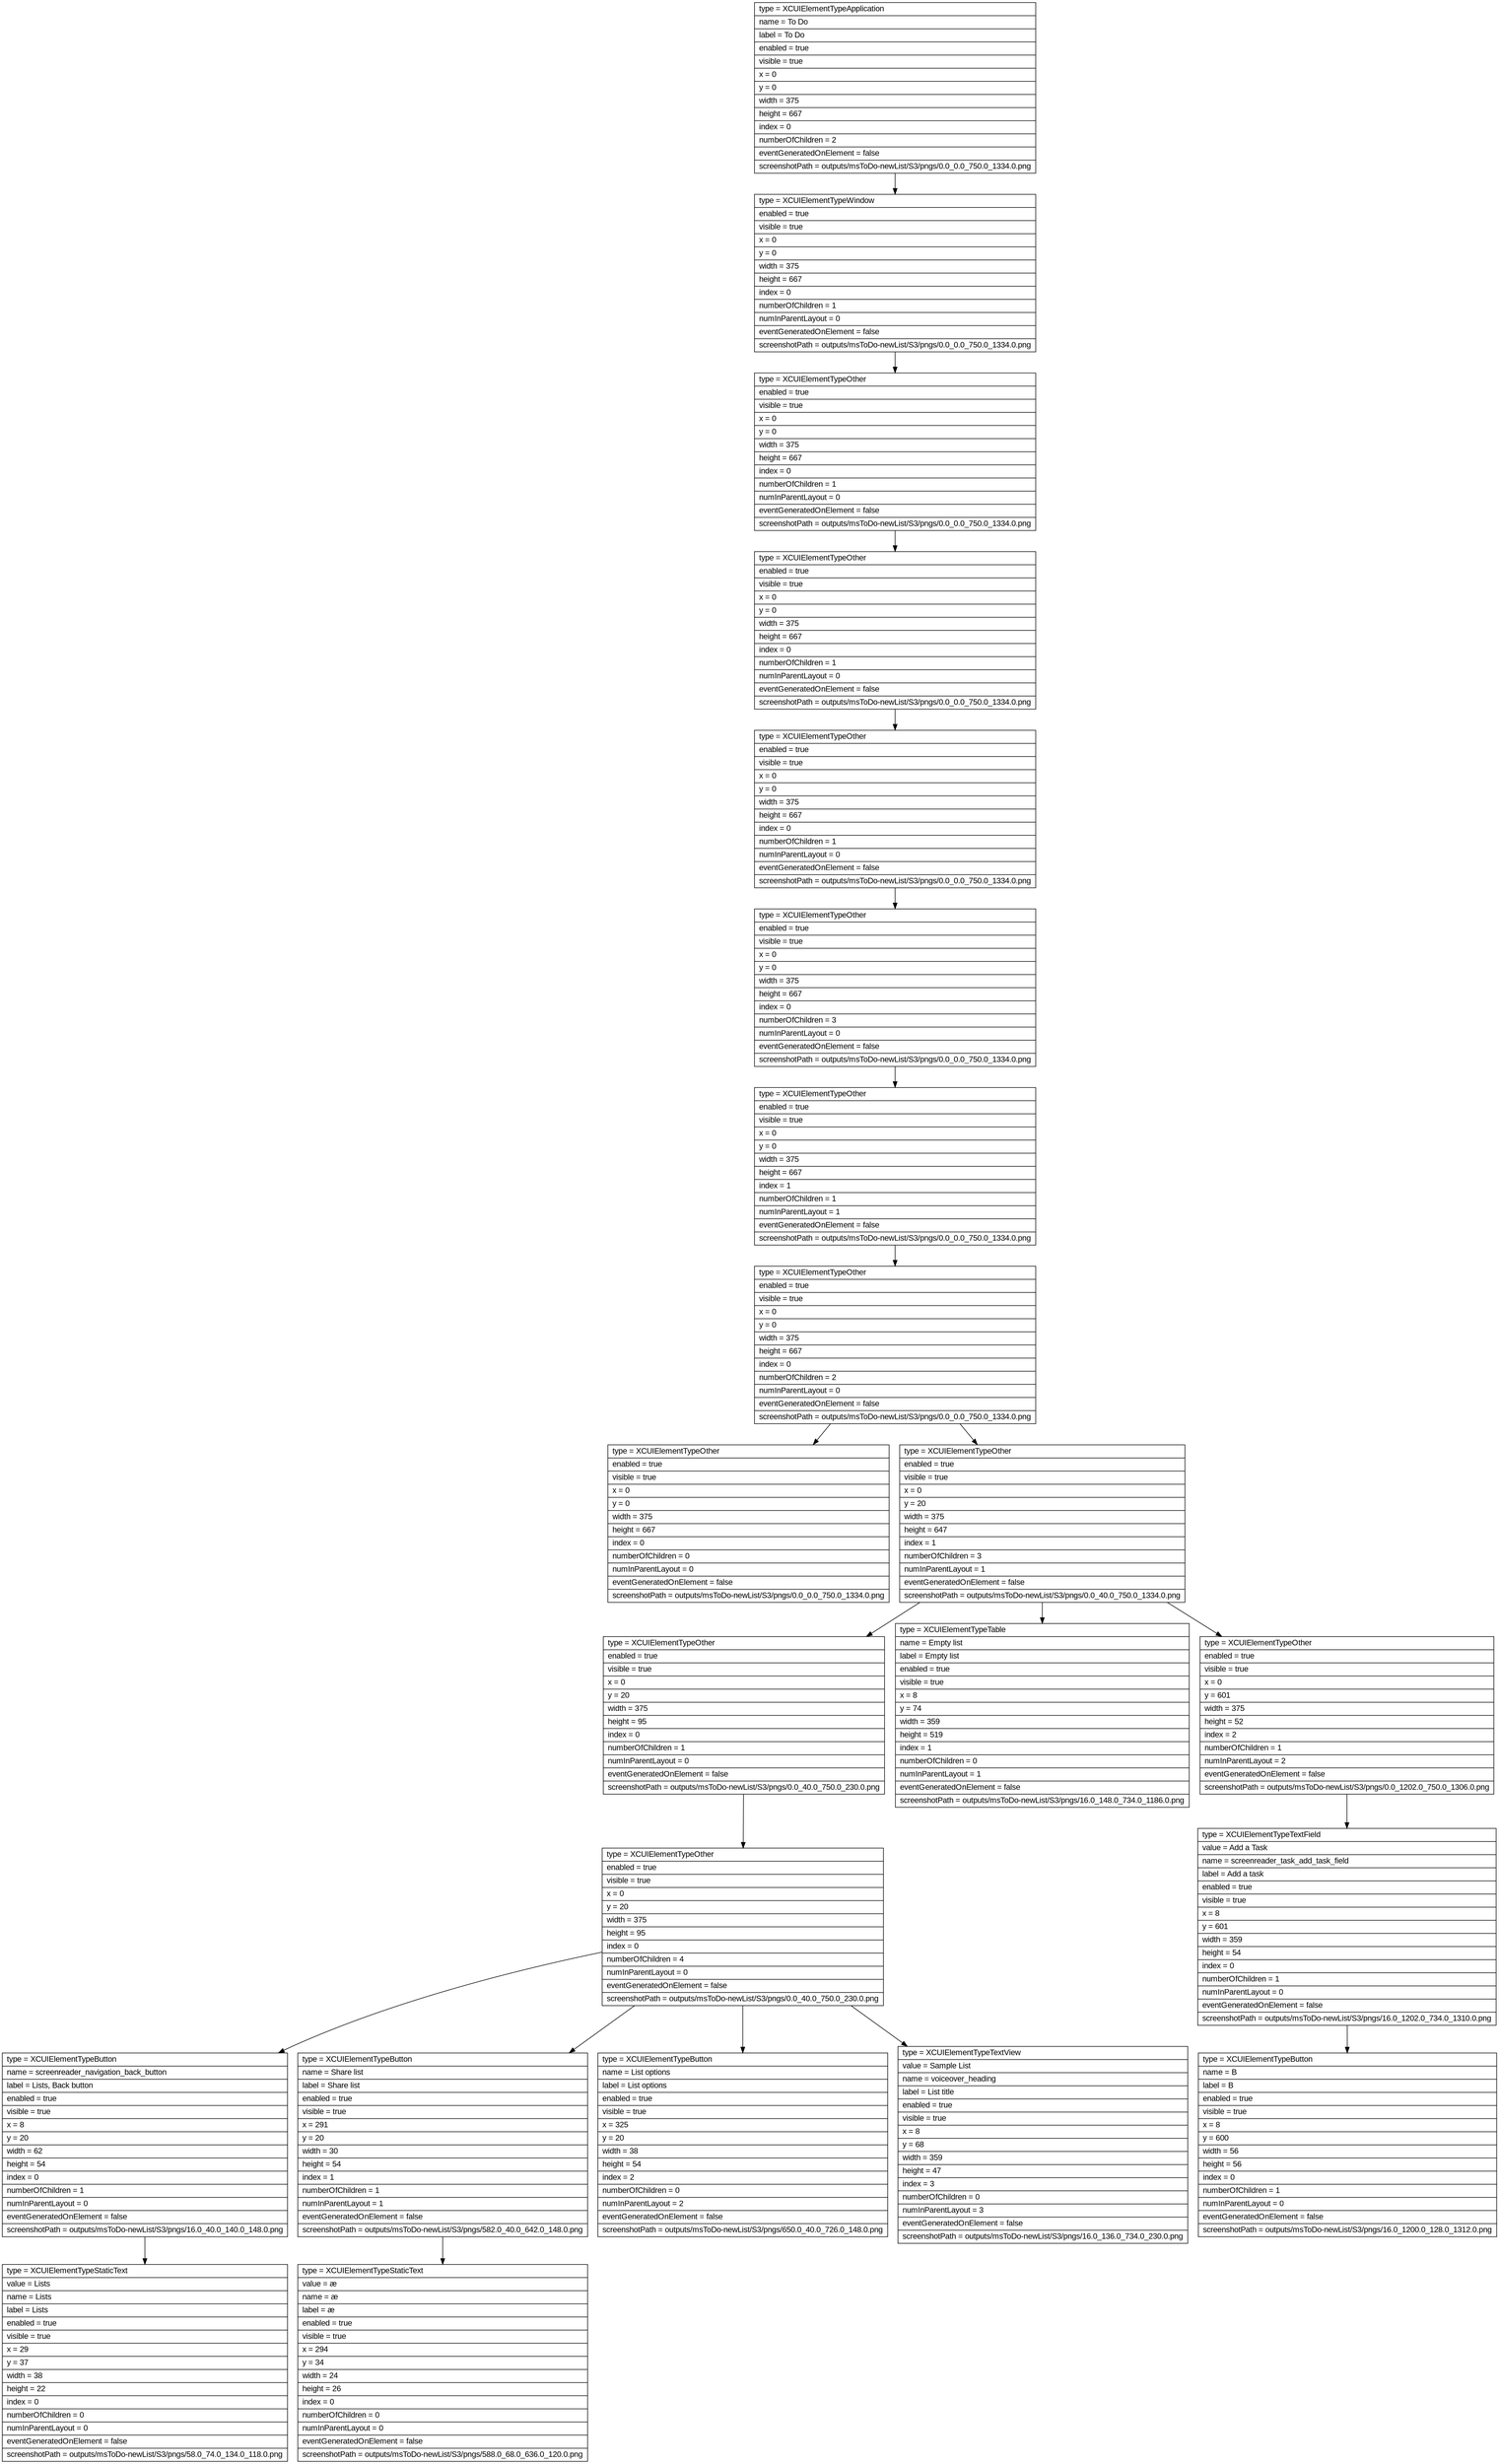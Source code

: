 digraph Layout {

	node [shape=record fontname=Arial];

	0	[label="{type = XCUIElementTypeApplication\l|name = To Do\l|label = To Do\l|enabled = true\l|visible = true\l|x = 0\l|y = 0\l|width = 375\l|height = 667\l|index = 0\l|numberOfChildren = 2\l|eventGeneratedOnElement = false \l|screenshotPath = outputs/msToDo-newList/S3/pngs/0.0_0.0_750.0_1334.0.png\l}"]
	1	[label="{type = XCUIElementTypeWindow\l|enabled = true\l|visible = true\l|x = 0\l|y = 0\l|width = 375\l|height = 667\l|index = 0\l|numberOfChildren = 1\l|numInParentLayout = 0\l|eventGeneratedOnElement = false \l|screenshotPath = outputs/msToDo-newList/S3/pngs/0.0_0.0_750.0_1334.0.png\l}"]
	2	[label="{type = XCUIElementTypeOther\l|enabled = true\l|visible = true\l|x = 0\l|y = 0\l|width = 375\l|height = 667\l|index = 0\l|numberOfChildren = 1\l|numInParentLayout = 0\l|eventGeneratedOnElement = false \l|screenshotPath = outputs/msToDo-newList/S3/pngs/0.0_0.0_750.0_1334.0.png\l}"]
	3	[label="{type = XCUIElementTypeOther\l|enabled = true\l|visible = true\l|x = 0\l|y = 0\l|width = 375\l|height = 667\l|index = 0\l|numberOfChildren = 1\l|numInParentLayout = 0\l|eventGeneratedOnElement = false \l|screenshotPath = outputs/msToDo-newList/S3/pngs/0.0_0.0_750.0_1334.0.png\l}"]
	4	[label="{type = XCUIElementTypeOther\l|enabled = true\l|visible = true\l|x = 0\l|y = 0\l|width = 375\l|height = 667\l|index = 0\l|numberOfChildren = 1\l|numInParentLayout = 0\l|eventGeneratedOnElement = false \l|screenshotPath = outputs/msToDo-newList/S3/pngs/0.0_0.0_750.0_1334.0.png\l}"]
	5	[label="{type = XCUIElementTypeOther\l|enabled = true\l|visible = true\l|x = 0\l|y = 0\l|width = 375\l|height = 667\l|index = 0\l|numberOfChildren = 3\l|numInParentLayout = 0\l|eventGeneratedOnElement = false \l|screenshotPath = outputs/msToDo-newList/S3/pngs/0.0_0.0_750.0_1334.0.png\l}"]
	6	[label="{type = XCUIElementTypeOther\l|enabled = true\l|visible = true\l|x = 0\l|y = 0\l|width = 375\l|height = 667\l|index = 1\l|numberOfChildren = 1\l|numInParentLayout = 1\l|eventGeneratedOnElement = false \l|screenshotPath = outputs/msToDo-newList/S3/pngs/0.0_0.0_750.0_1334.0.png\l}"]
	7	[label="{type = XCUIElementTypeOther\l|enabled = true\l|visible = true\l|x = 0\l|y = 0\l|width = 375\l|height = 667\l|index = 0\l|numberOfChildren = 2\l|numInParentLayout = 0\l|eventGeneratedOnElement = false \l|screenshotPath = outputs/msToDo-newList/S3/pngs/0.0_0.0_750.0_1334.0.png\l}"]
	8	[label="{type = XCUIElementTypeOther\l|enabled = true\l|visible = true\l|x = 0\l|y = 0\l|width = 375\l|height = 667\l|index = 0\l|numberOfChildren = 0\l|numInParentLayout = 0\l|eventGeneratedOnElement = false \l|screenshotPath = outputs/msToDo-newList/S3/pngs/0.0_0.0_750.0_1334.0.png\l}"]
	9	[label="{type = XCUIElementTypeOther\l|enabled = true\l|visible = true\l|x = 0\l|y = 20\l|width = 375\l|height = 647\l|index = 1\l|numberOfChildren = 3\l|numInParentLayout = 1\l|eventGeneratedOnElement = false \l|screenshotPath = outputs/msToDo-newList/S3/pngs/0.0_40.0_750.0_1334.0.png\l}"]
	10	[label="{type = XCUIElementTypeOther\l|enabled = true\l|visible = true\l|x = 0\l|y = 20\l|width = 375\l|height = 95\l|index = 0\l|numberOfChildren = 1\l|numInParentLayout = 0\l|eventGeneratedOnElement = false \l|screenshotPath = outputs/msToDo-newList/S3/pngs/0.0_40.0_750.0_230.0.png\l}"]
	11	[label="{type = XCUIElementTypeTable\l|name = Empty list\l|label = Empty list\l|enabled = true\l|visible = true\l|x = 8\l|y = 74\l|width = 359\l|height = 519\l|index = 1\l|numberOfChildren = 0\l|numInParentLayout = 1\l|eventGeneratedOnElement = false \l|screenshotPath = outputs/msToDo-newList/S3/pngs/16.0_148.0_734.0_1186.0.png\l}"]
	12	[label="{type = XCUIElementTypeOther\l|enabled = true\l|visible = true\l|x = 0\l|y = 601\l|width = 375\l|height = 52\l|index = 2\l|numberOfChildren = 1\l|numInParentLayout = 2\l|eventGeneratedOnElement = false \l|screenshotPath = outputs/msToDo-newList/S3/pngs/0.0_1202.0_750.0_1306.0.png\l}"]
	13	[label="{type = XCUIElementTypeOther\l|enabled = true\l|visible = true\l|x = 0\l|y = 20\l|width = 375\l|height = 95\l|index = 0\l|numberOfChildren = 4\l|numInParentLayout = 0\l|eventGeneratedOnElement = false \l|screenshotPath = outputs/msToDo-newList/S3/pngs/0.0_40.0_750.0_230.0.png\l}"]
	14	[label="{type = XCUIElementTypeTextField\l|value = Add a Task\l|name = screenreader_task_add_task_field\l|label = Add a task\l|enabled = true\l|visible = true\l|x = 8\l|y = 601\l|width = 359\l|height = 54\l|index = 0\l|numberOfChildren = 1\l|numInParentLayout = 0\l|eventGeneratedOnElement = false \l|screenshotPath = outputs/msToDo-newList/S3/pngs/16.0_1202.0_734.0_1310.0.png\l}"]
	15	[label="{type = XCUIElementTypeButton\l|name = screenreader_navigation_back_button\l|label = Lists, Back button\l|enabled = true\l|visible = true\l|x = 8\l|y = 20\l|width = 62\l|height = 54\l|index = 0\l|numberOfChildren = 1\l|numInParentLayout = 0\l|eventGeneratedOnElement = false \l|screenshotPath = outputs/msToDo-newList/S3/pngs/16.0_40.0_140.0_148.0.png\l}"]
	16	[label="{type = XCUIElementTypeButton\l|name = Share list\l|label = Share list\l|enabled = true\l|visible = true\l|x = 291\l|y = 20\l|width = 30\l|height = 54\l|index = 1\l|numberOfChildren = 1\l|numInParentLayout = 1\l|eventGeneratedOnElement = false \l|screenshotPath = outputs/msToDo-newList/S3/pngs/582.0_40.0_642.0_148.0.png\l}"]
	17	[label="{type = XCUIElementTypeButton\l|name = List options\l|label = List options\l|enabled = true\l|visible = true\l|x = 325\l|y = 20\l|width = 38\l|height = 54\l|index = 2\l|numberOfChildren = 0\l|numInParentLayout = 2\l|eventGeneratedOnElement = false \l|screenshotPath = outputs/msToDo-newList/S3/pngs/650.0_40.0_726.0_148.0.png\l}"]
	18	[label="{type = XCUIElementTypeTextView\l|value = Sample List\l|name = voiceover_heading\l|label = List title\l|enabled = true\l|visible = true\l|x = 8\l|y = 68\l|width = 359\l|height = 47\l|index = 3\l|numberOfChildren = 0\l|numInParentLayout = 3\l|eventGeneratedOnElement = false \l|screenshotPath = outputs/msToDo-newList/S3/pngs/16.0_136.0_734.0_230.0.png\l}"]
	19	[label="{type = XCUIElementTypeButton\l|name = B\l|label = B\l|enabled = true\l|visible = true\l|x = 8\l|y = 600\l|width = 56\l|height = 56\l|index = 0\l|numberOfChildren = 1\l|numInParentLayout = 0\l|eventGeneratedOnElement = false \l|screenshotPath = outputs/msToDo-newList/S3/pngs/16.0_1200.0_128.0_1312.0.png\l}"]
	20	[label="{type = XCUIElementTypeStaticText\l|value = Lists\l|name = Lists\l|label = Lists\l|enabled = true\l|visible = true\l|x = 29\l|y = 37\l|width = 38\l|height = 22\l|index = 0\l|numberOfChildren = 0\l|numInParentLayout = 0\l|eventGeneratedOnElement = false \l|screenshotPath = outputs/msToDo-newList/S3/pngs/58.0_74.0_134.0_118.0.png\l}"]
	21	[label="{type = XCUIElementTypeStaticText\l|value = æ\l|name = æ\l|label = æ\l|enabled = true\l|visible = true\l|x = 294\l|y = 34\l|width = 24\l|height = 26\l|index = 0\l|numberOfChildren = 0\l|numInParentLayout = 0\l|eventGeneratedOnElement = false \l|screenshotPath = outputs/msToDo-newList/S3/pngs/588.0_68.0_636.0_120.0.png\l}"]


	0 -> 1
	1 -> 2
	2 -> 3
	3 -> 4
	4 -> 5
	5 -> 6
	6 -> 7
	7 -> 8
	7 -> 9
	9 -> 10
	9 -> 11
	9 -> 12
	10 -> 13
	12 -> 14
	13 -> 15
	13 -> 16
	13 -> 17
	13 -> 18
	14 -> 19
	15 -> 20
	16 -> 21


}